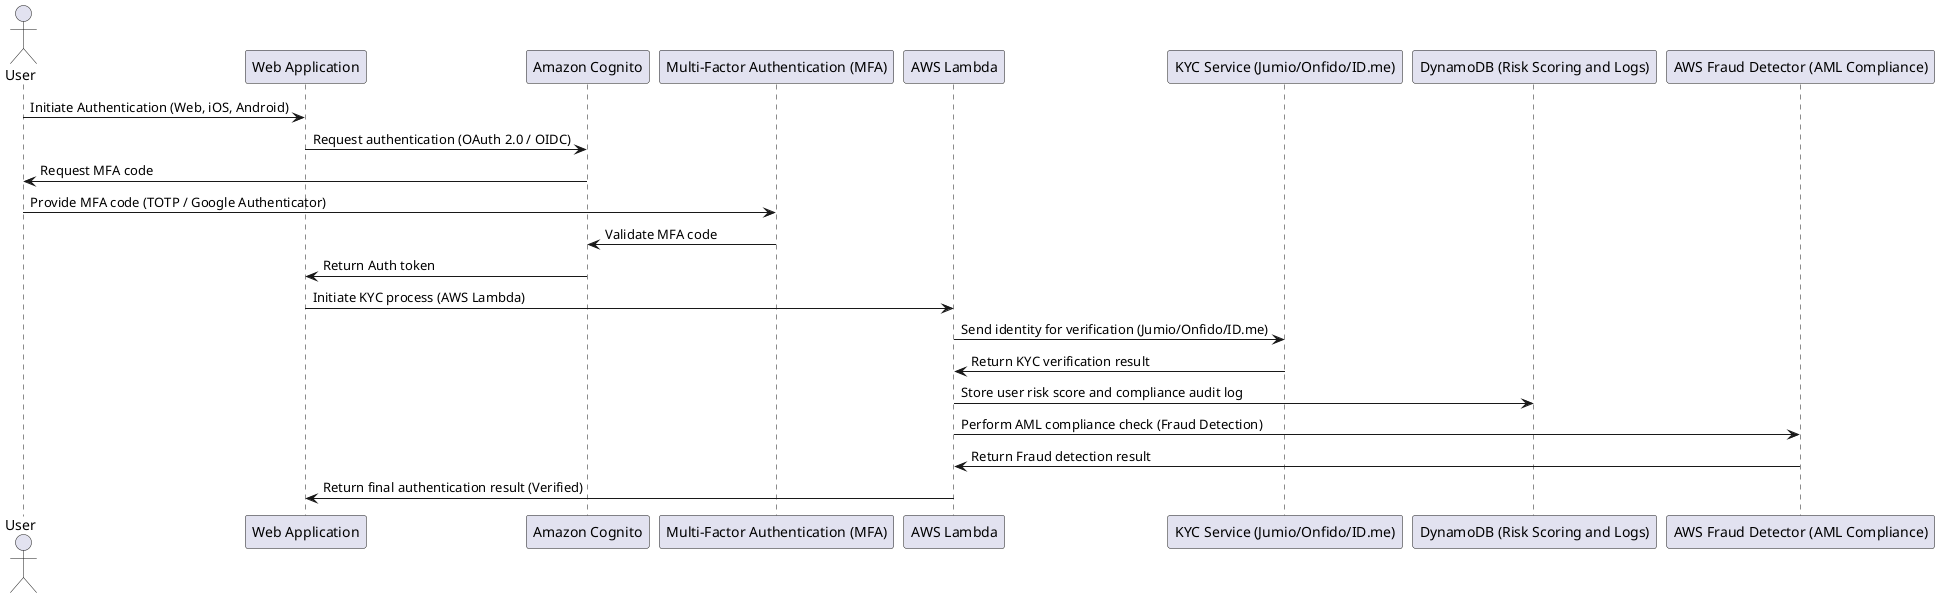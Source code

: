 @startuml
actor User
participant "Web Application" as WebApp
participant "Amazon Cognito" as Cognito
participant "Multi-Factor Authentication (MFA)" as MFA
participant "AWS Lambda" as Lambda
participant "KYC Service (Jumio/Onfido/ID.me)" as KYCService
participant "DynamoDB (Risk Scoring and Logs)" as DynamoDB
participant "AWS Fraud Detector (AML Compliance)" as FraudDetector

User -> WebApp : Initiate Authentication (Web, iOS, Android)
WebApp -> Cognito : Request authentication (OAuth 2.0 / OIDC)
Cognito -> User : Request MFA code
User -> MFA : Provide MFA code (TOTP / Google Authenticator)
MFA -> Cognito : Validate MFA code
Cognito -> WebApp : Return Auth token
WebApp -> Lambda : Initiate KYC process (AWS Lambda)
Lambda -> KYCService : Send identity for verification (Jumio/Onfido/ID.me)
KYCService -> Lambda : Return KYC verification result
Lambda -> DynamoDB : Store user risk score and compliance audit log
Lambda -> FraudDetector : Perform AML compliance check (Fraud Detection)
FraudDetector -> Lambda : Return Fraud detection result
Lambda -> WebApp : Return final authentication result (Verified)

@enduml
